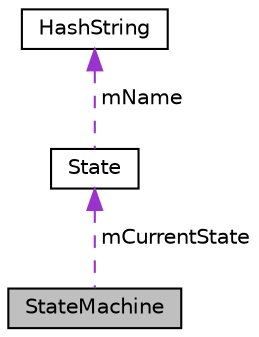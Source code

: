 digraph "StateMachine"
{
  edge [fontname="Helvetica",fontsize="10",labelfontname="Helvetica",labelfontsize="10"];
  node [fontname="Helvetica",fontsize="10",shape=record];
  Node1 [label="StateMachine",height=0.2,width=0.4,color="black", fillcolor="grey75", style="filled", fontcolor="black"];
  Node2 -> Node1 [dir="back",color="darkorchid3",fontsize="10",style="dashed",label=" mCurrentState" ];
  Node2 [label="State",height=0.2,width=0.4,color="black", fillcolor="white", style="filled",URL="$classState.html"];
  Node3 -> Node2 [dir="back",color="darkorchid3",fontsize="10",style="dashed",label=" mName" ];
  Node3 [label="HashString",height=0.2,width=0.4,color="black", fillcolor="white", style="filled",URL="$classHashString.html"];
}
